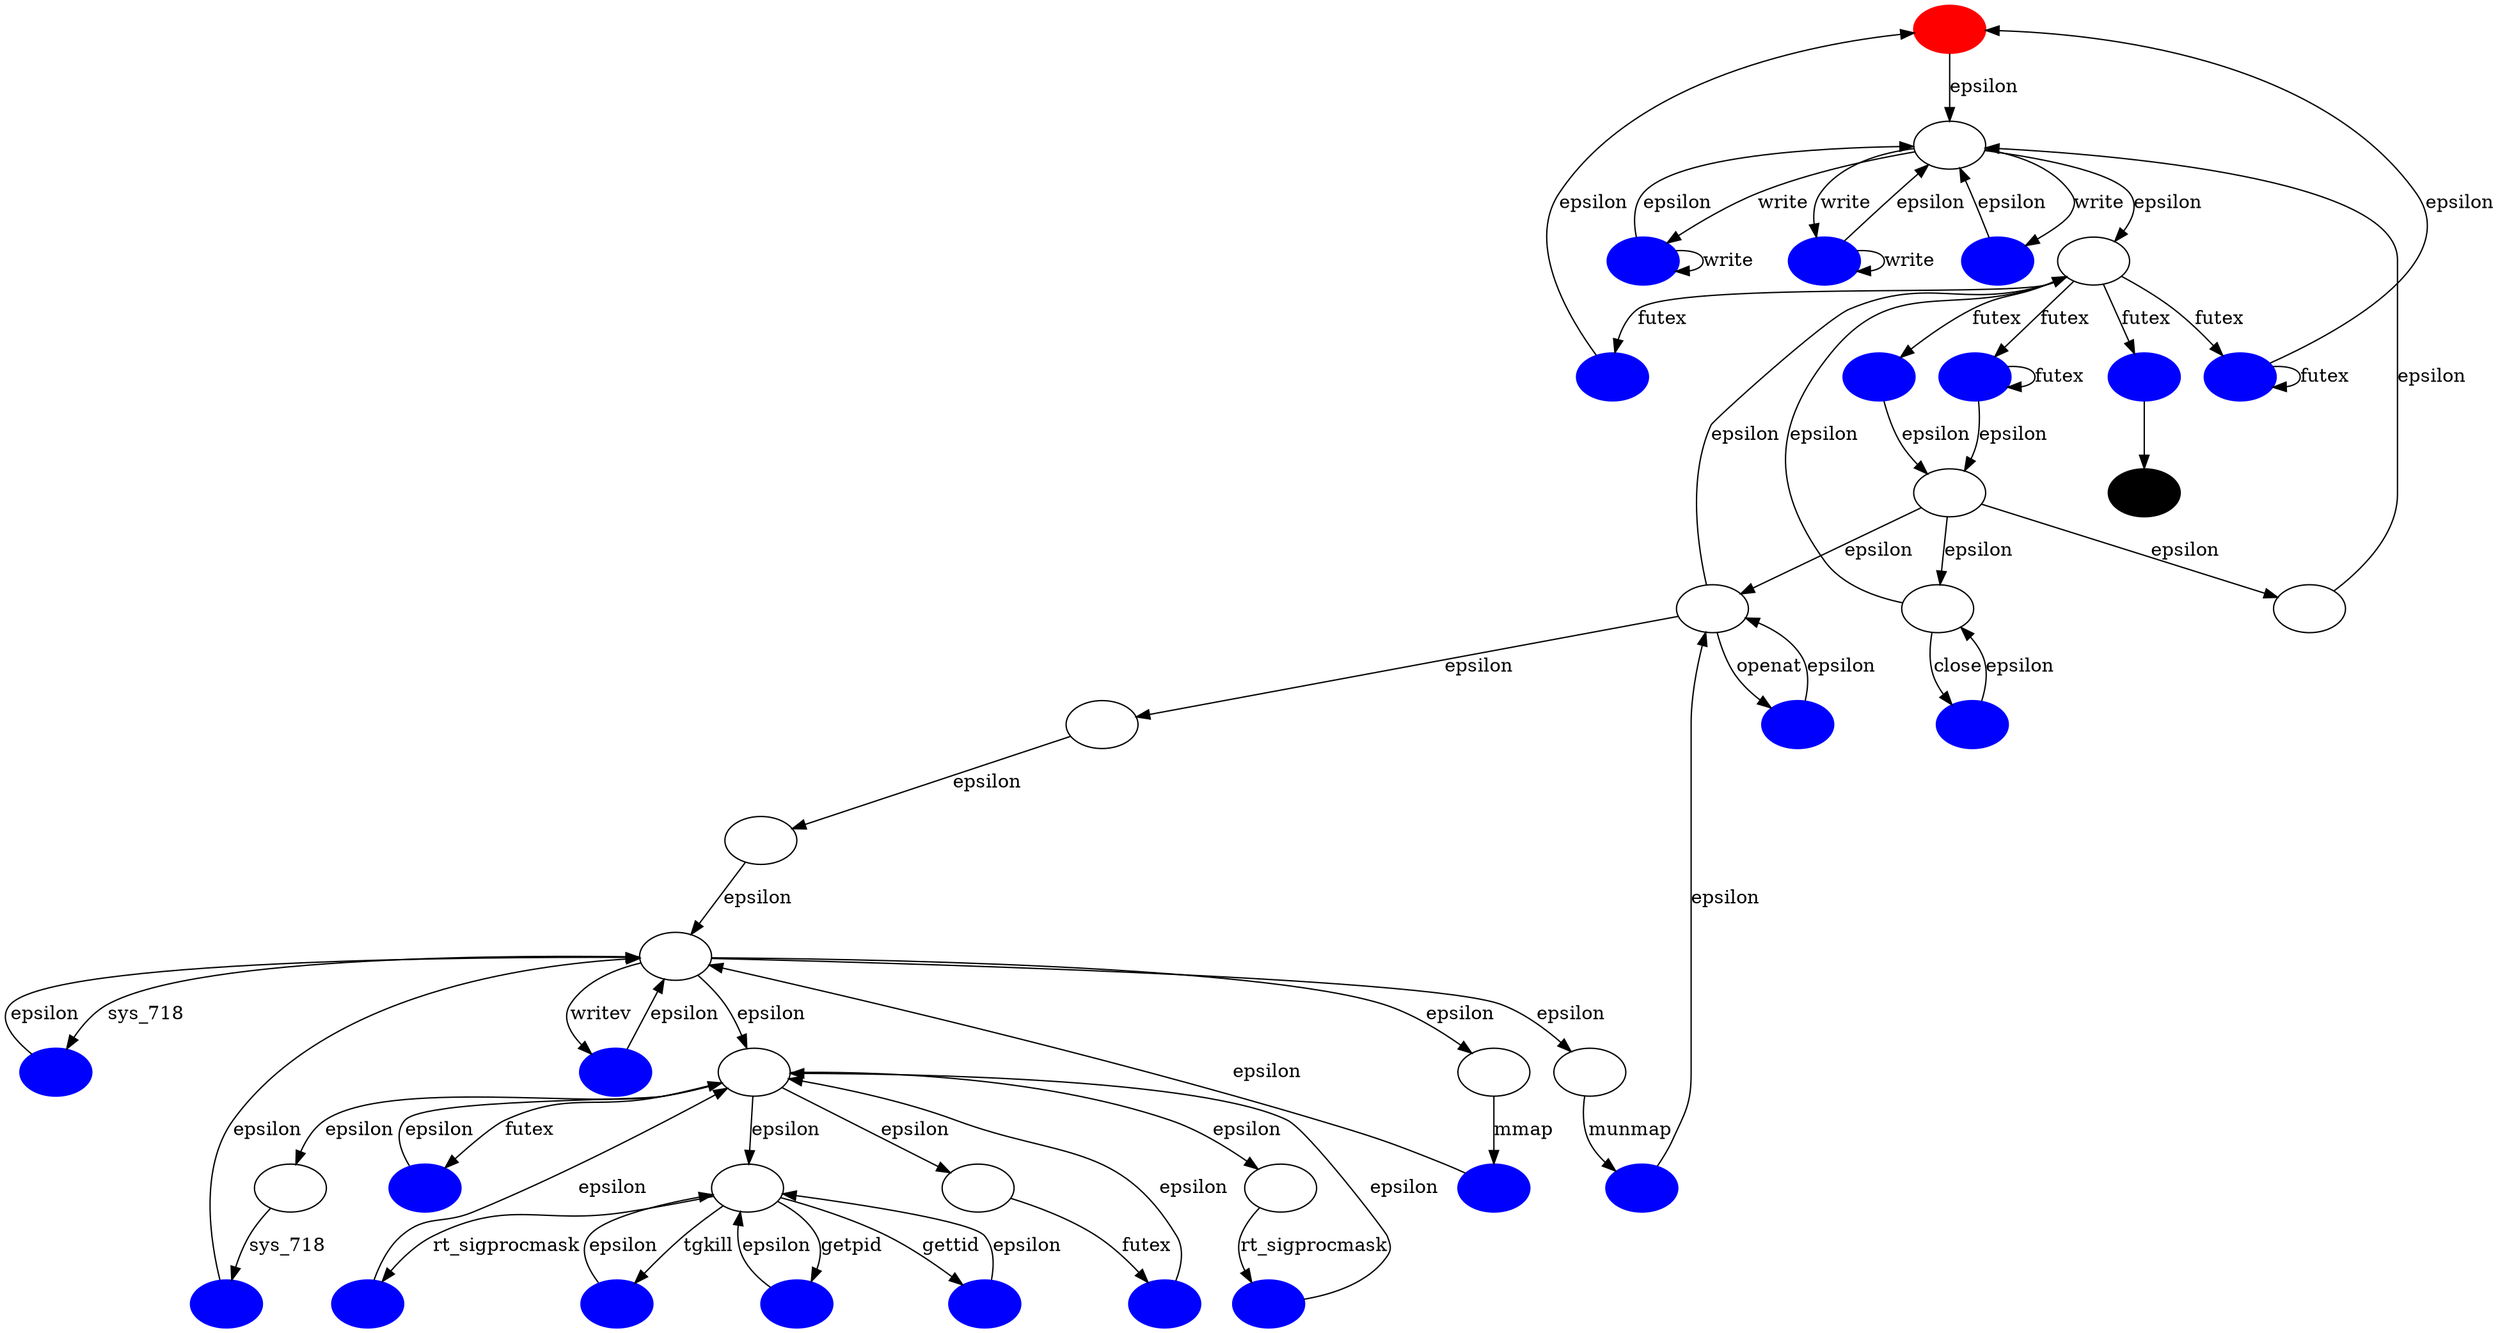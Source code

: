 digraph  {
main [color=red, label="", style=filled];
__libc_write [label=""];
_1_0 [color=blue, label="", style=filled];
__libc_disable_asynccancel [label=""];
_1_1 [color=blue, label="", style=filled];
bar [label=""];
_2_2 [color=blue, label="", style=filled];
_2_3 [color=blue, label="", style=filled];
foo [label=""];
__open64 [label=""];
_3_4 [color=blue, label="", style=filled];
__stack_chk_fail [label=""];
__fortify_fail [label=""];
__libc_message [label=""];
abort [label=""];
sigprocmask [label=""];
_3_5 [color=blue, label="", style=filled];
__lll_lock_wait_private [label=""];
_3_6 [color=blue, label="", style=filled];
raise [label=""];
_3_7 [color=blue, label="", style=filled];
_3_8 [color=blue, label="", style=filled];
_3_9 [color=blue, label="", style=filled];
_3_10 [color=blue, label="", style=filled];
_3_11 [color=blue, label="", style=filled];
_exit [label=""];
_3_12 [color=blue, label="", style=filled];
_3_13 [color=blue, label="", style=filled];
_3_14 [color=blue, label="", style=filled];
mmap64 [label=""];
_3_15 [color=blue, label="", style=filled];
__munmap [label=""];
_3_16 [color=blue, label="", style=filled];
_3_17 [color=blue, label="", style=filled];
_4_18 [color=blue, label="", style=filled];
_4_19 [color=blue, label="", style=filled];
close [label=""];
_5_20 [color=blue, label="", style=filled];
_5_21 [color=blue, label="", style=filled];
exit [color=black, label="", style=filled];
main -> __libc_write  [label=epsilon];
__libc_write -> _1_0  [label=write];
__libc_write -> __libc_disable_asynccancel  [label=epsilon];
__libc_write -> _2_2  [label=write];
__libc_write -> _4_18  [label=write];
_1_0 -> __libc_write  [label=epsilon];
__libc_disable_asynccancel -> _1_1  [label=futex];
__libc_disable_asynccancel -> _2_3  [label=futex];
__libc_disable_asynccancel -> _3_17  [label=futex];
__libc_disable_asynccancel -> _4_19  [label=futex];
__libc_disable_asynccancel -> _5_21  [label=futex];
_1_1 -> main  [label=epsilon];
bar -> __libc_write  [label=epsilon];
_2_2 -> _2_2  [label=write];
_2_2 -> __libc_write  [label=epsilon];
_2_3 -> _2_3  [label=futex];
_2_3 -> main  [label=epsilon];
foo -> __open64  [label=epsilon];
foo -> bar  [label=epsilon];
foo -> close  [label=epsilon];
__open64 -> _3_4  [label=openat];
__open64 -> __stack_chk_fail  [label=epsilon];
__open64 -> __libc_disable_asynccancel  [label=epsilon];
_3_4 -> __open64  [label=epsilon];
__stack_chk_fail -> __fortify_fail  [label=epsilon];
__fortify_fail -> __libc_message  [label=epsilon];
__libc_message -> abort  [label=epsilon];
__libc_message -> _3_13  [label=writev];
__libc_message -> _3_14  [label=sys_718];
__libc_message -> mmap64  [label=epsilon];
__libc_message -> __munmap  [label=epsilon];
abort -> sigprocmask  [label=epsilon];
abort -> __lll_lock_wait_private  [label=epsilon];
abort -> raise  [label=epsilon];
abort -> _3_11  [label=futex];
abort -> _exit  [label=epsilon];
sigprocmask -> _3_5  [label=rt_sigprocmask];
_3_5 -> abort  [label=epsilon];
__lll_lock_wait_private -> _3_6  [label=futex];
_3_6 -> abort  [label=epsilon];
raise -> _3_7  [label=getpid];
raise -> _3_8  [label=gettid];
raise -> _3_9  [label=tgkill];
raise -> _3_10  [label=rt_sigprocmask];
_3_7 -> raise  [label=epsilon];
_3_8 -> raise  [label=epsilon];
_3_9 -> raise  [label=epsilon];
_3_10 -> abort  [label=epsilon];
_3_11 -> abort  [label=epsilon];
_exit -> _3_12  [label=sys_718];
_3_12 -> __libc_message  [label=epsilon];
_3_13 -> __libc_message  [label=epsilon];
_3_14 -> __libc_message  [label=epsilon];
mmap64 -> _3_15  [label=mmap];
_3_15 -> __libc_message  [label=epsilon];
__munmap -> _3_16  [label=munmap];
_3_16 -> __open64  [label=epsilon];
_3_17 -> foo  [label=epsilon];
_4_18 -> _4_18  [label=write];
_4_18 -> __libc_write  [label=epsilon];
_4_19 -> _4_19  [label=futex];
_4_19 -> foo  [label=epsilon];
close -> _5_20  [label=close];
close -> __libc_disable_asynccancel  [label=epsilon];
_5_20 -> close  [label=epsilon];
_5_21 -> exit  [label=""];
}
